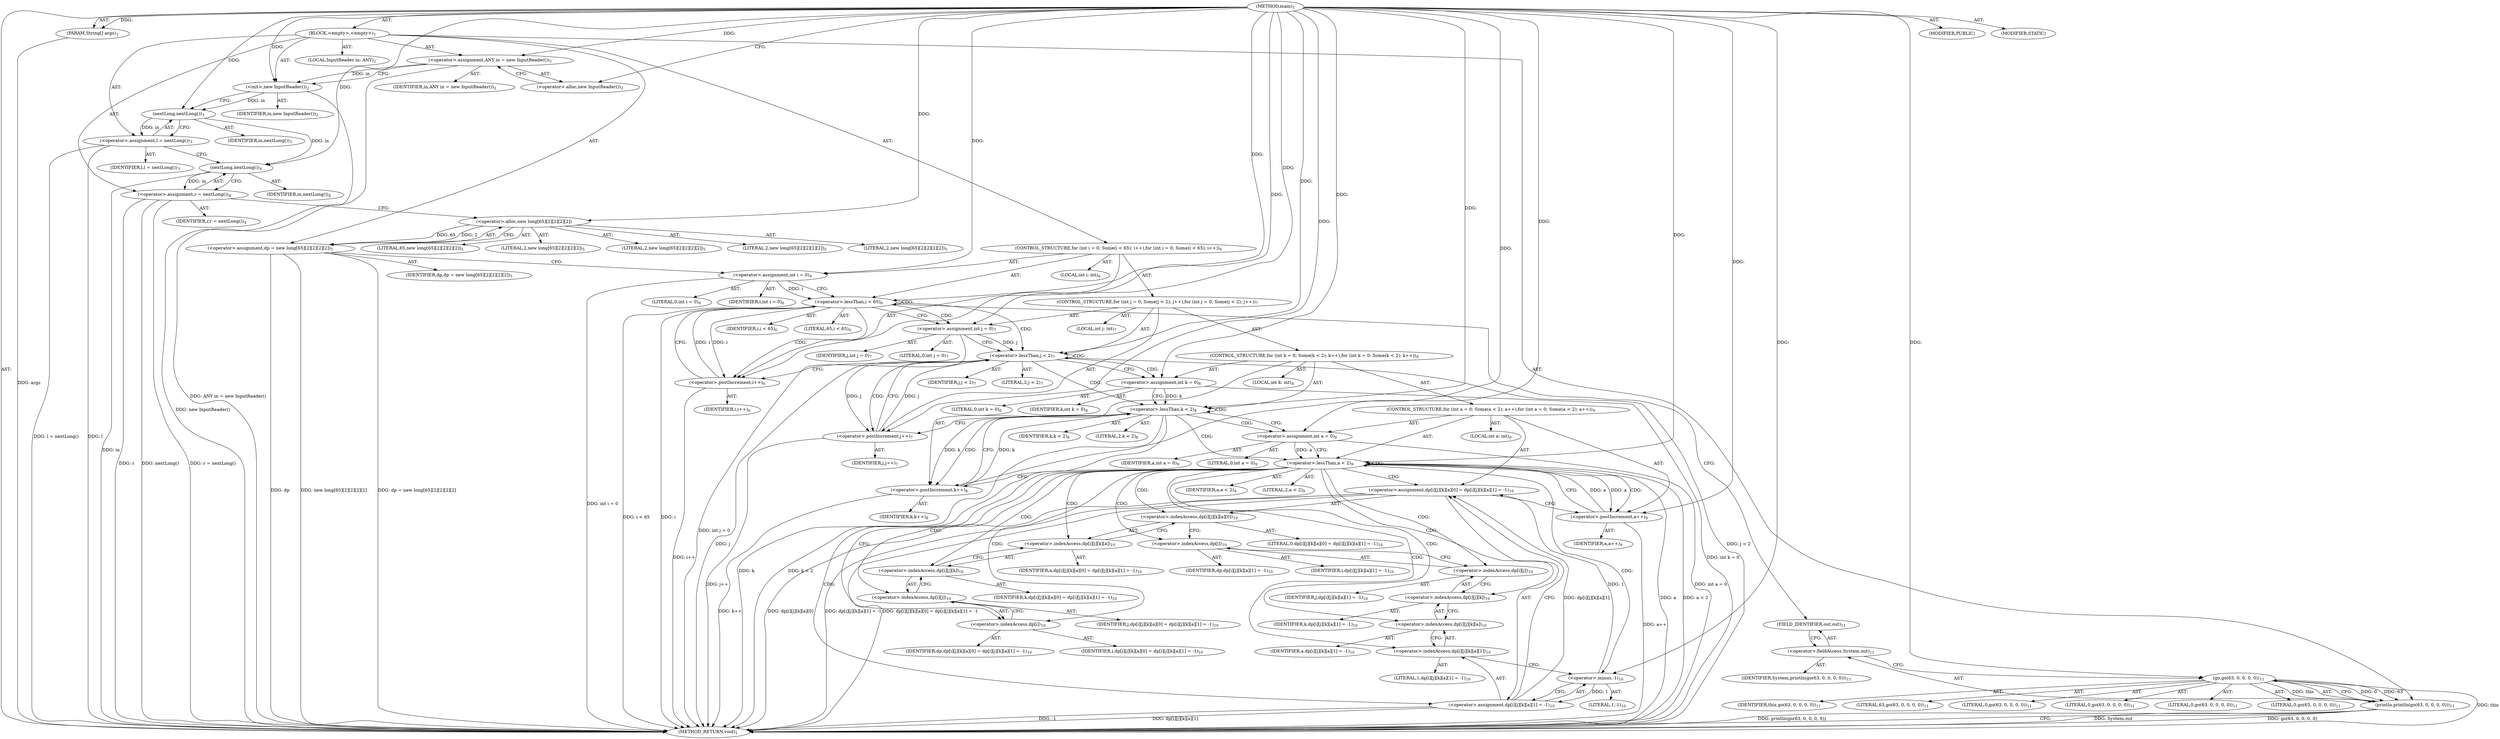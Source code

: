 digraph "main" {  
"19" [label = <(METHOD,main)<SUB>1</SUB>> ]
"20" [label = <(PARAM,String[] args)<SUB>1</SUB>> ]
"21" [label = <(BLOCK,&lt;empty&gt;,&lt;empty&gt;)<SUB>1</SUB>> ]
"4" [label = <(LOCAL,InputReader in: ANY)<SUB>2</SUB>> ]
"22" [label = <(&lt;operator&gt;.assignment,ANY in = new InputReader())<SUB>2</SUB>> ]
"23" [label = <(IDENTIFIER,in,ANY in = new InputReader())<SUB>2</SUB>> ]
"24" [label = <(&lt;operator&gt;.alloc,new InputReader())<SUB>2</SUB>> ]
"25" [label = <(&lt;init&gt;,new InputReader())<SUB>2</SUB>> ]
"3" [label = <(IDENTIFIER,in,new InputReader())<SUB>2</SUB>> ]
"26" [label = <(&lt;operator&gt;.assignment,l = nextLong())<SUB>3</SUB>> ]
"27" [label = <(IDENTIFIER,l,l = nextLong())<SUB>3</SUB>> ]
"28" [label = <(nextLong,nextLong())<SUB>3</SUB>> ]
"29" [label = <(IDENTIFIER,in,nextLong())<SUB>3</SUB>> ]
"30" [label = <(&lt;operator&gt;.assignment,r = nextLong())<SUB>4</SUB>> ]
"31" [label = <(IDENTIFIER,r,r = nextLong())<SUB>4</SUB>> ]
"32" [label = <(nextLong,nextLong())<SUB>4</SUB>> ]
"33" [label = <(IDENTIFIER,in,nextLong())<SUB>4</SUB>> ]
"34" [label = <(&lt;operator&gt;.assignment,dp = new long[65][2][2][2][2])<SUB>5</SUB>> ]
"35" [label = <(IDENTIFIER,dp,dp = new long[65][2][2][2][2])<SUB>5</SUB>> ]
"36" [label = <(&lt;operator&gt;.alloc,new long[65][2][2][2][2])> ]
"37" [label = <(LITERAL,65,new long[65][2][2][2][2])<SUB>5</SUB>> ]
"38" [label = <(LITERAL,2,new long[65][2][2][2][2])<SUB>5</SUB>> ]
"39" [label = <(LITERAL,2,new long[65][2][2][2][2])<SUB>5</SUB>> ]
"40" [label = <(LITERAL,2,new long[65][2][2][2][2])<SUB>5</SUB>> ]
"41" [label = <(LITERAL,2,new long[65][2][2][2][2])<SUB>5</SUB>> ]
"42" [label = <(CONTROL_STRUCTURE,for (int i = 0; Some(i &lt; 65); i++),for (int i = 0; Some(i &lt; 65); i++))<SUB>6</SUB>> ]
"43" [label = <(LOCAL,int i: int)<SUB>6</SUB>> ]
"44" [label = <(&lt;operator&gt;.assignment,int i = 0)<SUB>6</SUB>> ]
"45" [label = <(IDENTIFIER,i,int i = 0)<SUB>6</SUB>> ]
"46" [label = <(LITERAL,0,int i = 0)<SUB>6</SUB>> ]
"47" [label = <(&lt;operator&gt;.lessThan,i &lt; 65)<SUB>6</SUB>> ]
"48" [label = <(IDENTIFIER,i,i &lt; 65)<SUB>6</SUB>> ]
"49" [label = <(LITERAL,65,i &lt; 65)<SUB>6</SUB>> ]
"50" [label = <(&lt;operator&gt;.postIncrement,i++)<SUB>6</SUB>> ]
"51" [label = <(IDENTIFIER,i,i++)<SUB>6</SUB>> ]
"52" [label = <(CONTROL_STRUCTURE,for (int j = 0; Some(j &lt; 2); j++),for (int j = 0; Some(j &lt; 2); j++))<SUB>7</SUB>> ]
"53" [label = <(LOCAL,int j: int)<SUB>7</SUB>> ]
"54" [label = <(&lt;operator&gt;.assignment,int j = 0)<SUB>7</SUB>> ]
"55" [label = <(IDENTIFIER,j,int j = 0)<SUB>7</SUB>> ]
"56" [label = <(LITERAL,0,int j = 0)<SUB>7</SUB>> ]
"57" [label = <(&lt;operator&gt;.lessThan,j &lt; 2)<SUB>7</SUB>> ]
"58" [label = <(IDENTIFIER,j,j &lt; 2)<SUB>7</SUB>> ]
"59" [label = <(LITERAL,2,j &lt; 2)<SUB>7</SUB>> ]
"60" [label = <(&lt;operator&gt;.postIncrement,j++)<SUB>7</SUB>> ]
"61" [label = <(IDENTIFIER,j,j++)<SUB>7</SUB>> ]
"62" [label = <(CONTROL_STRUCTURE,for (int k = 0; Some(k &lt; 2); k++),for (int k = 0; Some(k &lt; 2); k++))<SUB>8</SUB>> ]
"63" [label = <(LOCAL,int k: int)<SUB>8</SUB>> ]
"64" [label = <(&lt;operator&gt;.assignment,int k = 0)<SUB>8</SUB>> ]
"65" [label = <(IDENTIFIER,k,int k = 0)<SUB>8</SUB>> ]
"66" [label = <(LITERAL,0,int k = 0)<SUB>8</SUB>> ]
"67" [label = <(&lt;operator&gt;.lessThan,k &lt; 2)<SUB>8</SUB>> ]
"68" [label = <(IDENTIFIER,k,k &lt; 2)<SUB>8</SUB>> ]
"69" [label = <(LITERAL,2,k &lt; 2)<SUB>8</SUB>> ]
"70" [label = <(&lt;operator&gt;.postIncrement,k++)<SUB>8</SUB>> ]
"71" [label = <(IDENTIFIER,k,k++)<SUB>8</SUB>> ]
"72" [label = <(CONTROL_STRUCTURE,for (int a = 0; Some(a &lt; 2); a++),for (int a = 0; Some(a &lt; 2); a++))<SUB>9</SUB>> ]
"73" [label = <(LOCAL,int a: int)<SUB>9</SUB>> ]
"74" [label = <(&lt;operator&gt;.assignment,int a = 0)<SUB>9</SUB>> ]
"75" [label = <(IDENTIFIER,a,int a = 0)<SUB>9</SUB>> ]
"76" [label = <(LITERAL,0,int a = 0)<SUB>9</SUB>> ]
"77" [label = <(&lt;operator&gt;.lessThan,a &lt; 2)<SUB>9</SUB>> ]
"78" [label = <(IDENTIFIER,a,a &lt; 2)<SUB>9</SUB>> ]
"79" [label = <(LITERAL,2,a &lt; 2)<SUB>9</SUB>> ]
"80" [label = <(&lt;operator&gt;.postIncrement,a++)<SUB>9</SUB>> ]
"81" [label = <(IDENTIFIER,a,a++)<SUB>9</SUB>> ]
"82" [label = <(&lt;operator&gt;.assignment,dp[i][j][k][a][0] = dp[i][j][k][a][1] = -1)<SUB>10</SUB>> ]
"83" [label = <(&lt;operator&gt;.indexAccess,dp[i][j][k][a][0])<SUB>10</SUB>> ]
"84" [label = <(&lt;operator&gt;.indexAccess,dp[i][j][k][a])<SUB>10</SUB>> ]
"85" [label = <(&lt;operator&gt;.indexAccess,dp[i][j][k])<SUB>10</SUB>> ]
"86" [label = <(&lt;operator&gt;.indexAccess,dp[i][j])<SUB>10</SUB>> ]
"87" [label = <(&lt;operator&gt;.indexAccess,dp[i])<SUB>10</SUB>> ]
"88" [label = <(IDENTIFIER,dp,dp[i][j][k][a][0] = dp[i][j][k][a][1] = -1)<SUB>10</SUB>> ]
"89" [label = <(IDENTIFIER,i,dp[i][j][k][a][0] = dp[i][j][k][a][1] = -1)<SUB>10</SUB>> ]
"90" [label = <(IDENTIFIER,j,dp[i][j][k][a][0] = dp[i][j][k][a][1] = -1)<SUB>10</SUB>> ]
"91" [label = <(IDENTIFIER,k,dp[i][j][k][a][0] = dp[i][j][k][a][1] = -1)<SUB>10</SUB>> ]
"92" [label = <(IDENTIFIER,a,dp[i][j][k][a][0] = dp[i][j][k][a][1] = -1)<SUB>10</SUB>> ]
"93" [label = <(LITERAL,0,dp[i][j][k][a][0] = dp[i][j][k][a][1] = -1)<SUB>10</SUB>> ]
"94" [label = <(&lt;operator&gt;.assignment,dp[i][j][k][a][1] = -1)<SUB>10</SUB>> ]
"95" [label = <(&lt;operator&gt;.indexAccess,dp[i][j][k][a][1])<SUB>10</SUB>> ]
"96" [label = <(&lt;operator&gt;.indexAccess,dp[i][j][k][a])<SUB>10</SUB>> ]
"97" [label = <(&lt;operator&gt;.indexAccess,dp[i][j][k])<SUB>10</SUB>> ]
"98" [label = <(&lt;operator&gt;.indexAccess,dp[i][j])<SUB>10</SUB>> ]
"99" [label = <(&lt;operator&gt;.indexAccess,dp[i])<SUB>10</SUB>> ]
"100" [label = <(IDENTIFIER,dp,dp[i][j][k][a][1] = -1)<SUB>10</SUB>> ]
"101" [label = <(IDENTIFIER,i,dp[i][j][k][a][1] = -1)<SUB>10</SUB>> ]
"102" [label = <(IDENTIFIER,j,dp[i][j][k][a][1] = -1)<SUB>10</SUB>> ]
"103" [label = <(IDENTIFIER,k,dp[i][j][k][a][1] = -1)<SUB>10</SUB>> ]
"104" [label = <(IDENTIFIER,a,dp[i][j][k][a][1] = -1)<SUB>10</SUB>> ]
"105" [label = <(LITERAL,1,dp[i][j][k][a][1] = -1)<SUB>10</SUB>> ]
"106" [label = <(&lt;operator&gt;.minus,-1)<SUB>10</SUB>> ]
"107" [label = <(LITERAL,1,-1)<SUB>10</SUB>> ]
"108" [label = <(println,println(go(63, 0, 0, 0, 0)))<SUB>11</SUB>> ]
"109" [label = <(&lt;operator&gt;.fieldAccess,System.out)<SUB>11</SUB>> ]
"110" [label = <(IDENTIFIER,System,println(go(63, 0, 0, 0, 0)))<SUB>11</SUB>> ]
"111" [label = <(FIELD_IDENTIFIER,out,out)<SUB>11</SUB>> ]
"112" [label = <(go,go(63, 0, 0, 0, 0))<SUB>11</SUB>> ]
"113" [label = <(IDENTIFIER,this,go(63, 0, 0, 0, 0))<SUB>11</SUB>> ]
"114" [label = <(LITERAL,63,go(63, 0, 0, 0, 0))<SUB>11</SUB>> ]
"115" [label = <(LITERAL,0,go(63, 0, 0, 0, 0))<SUB>11</SUB>> ]
"116" [label = <(LITERAL,0,go(63, 0, 0, 0, 0))<SUB>11</SUB>> ]
"117" [label = <(LITERAL,0,go(63, 0, 0, 0, 0))<SUB>11</SUB>> ]
"118" [label = <(LITERAL,0,go(63, 0, 0, 0, 0))<SUB>11</SUB>> ]
"119" [label = <(MODIFIER,PUBLIC)> ]
"120" [label = <(MODIFIER,STATIC)> ]
"121" [label = <(METHOD_RETURN,void)<SUB>1</SUB>> ]
  "19" -> "20"  [ label = "AST: "] 
  "19" -> "21"  [ label = "AST: "] 
  "19" -> "119"  [ label = "AST: "] 
  "19" -> "120"  [ label = "AST: "] 
  "19" -> "121"  [ label = "AST: "] 
  "21" -> "4"  [ label = "AST: "] 
  "21" -> "22"  [ label = "AST: "] 
  "21" -> "25"  [ label = "AST: "] 
  "21" -> "26"  [ label = "AST: "] 
  "21" -> "30"  [ label = "AST: "] 
  "21" -> "34"  [ label = "AST: "] 
  "21" -> "42"  [ label = "AST: "] 
  "21" -> "108"  [ label = "AST: "] 
  "22" -> "23"  [ label = "AST: "] 
  "22" -> "24"  [ label = "AST: "] 
  "25" -> "3"  [ label = "AST: "] 
  "26" -> "27"  [ label = "AST: "] 
  "26" -> "28"  [ label = "AST: "] 
  "28" -> "29"  [ label = "AST: "] 
  "30" -> "31"  [ label = "AST: "] 
  "30" -> "32"  [ label = "AST: "] 
  "32" -> "33"  [ label = "AST: "] 
  "34" -> "35"  [ label = "AST: "] 
  "34" -> "36"  [ label = "AST: "] 
  "36" -> "37"  [ label = "AST: "] 
  "36" -> "38"  [ label = "AST: "] 
  "36" -> "39"  [ label = "AST: "] 
  "36" -> "40"  [ label = "AST: "] 
  "36" -> "41"  [ label = "AST: "] 
  "42" -> "43"  [ label = "AST: "] 
  "42" -> "44"  [ label = "AST: "] 
  "42" -> "47"  [ label = "AST: "] 
  "42" -> "50"  [ label = "AST: "] 
  "42" -> "52"  [ label = "AST: "] 
  "44" -> "45"  [ label = "AST: "] 
  "44" -> "46"  [ label = "AST: "] 
  "47" -> "48"  [ label = "AST: "] 
  "47" -> "49"  [ label = "AST: "] 
  "50" -> "51"  [ label = "AST: "] 
  "52" -> "53"  [ label = "AST: "] 
  "52" -> "54"  [ label = "AST: "] 
  "52" -> "57"  [ label = "AST: "] 
  "52" -> "60"  [ label = "AST: "] 
  "52" -> "62"  [ label = "AST: "] 
  "54" -> "55"  [ label = "AST: "] 
  "54" -> "56"  [ label = "AST: "] 
  "57" -> "58"  [ label = "AST: "] 
  "57" -> "59"  [ label = "AST: "] 
  "60" -> "61"  [ label = "AST: "] 
  "62" -> "63"  [ label = "AST: "] 
  "62" -> "64"  [ label = "AST: "] 
  "62" -> "67"  [ label = "AST: "] 
  "62" -> "70"  [ label = "AST: "] 
  "62" -> "72"  [ label = "AST: "] 
  "64" -> "65"  [ label = "AST: "] 
  "64" -> "66"  [ label = "AST: "] 
  "67" -> "68"  [ label = "AST: "] 
  "67" -> "69"  [ label = "AST: "] 
  "70" -> "71"  [ label = "AST: "] 
  "72" -> "73"  [ label = "AST: "] 
  "72" -> "74"  [ label = "AST: "] 
  "72" -> "77"  [ label = "AST: "] 
  "72" -> "80"  [ label = "AST: "] 
  "72" -> "82"  [ label = "AST: "] 
  "74" -> "75"  [ label = "AST: "] 
  "74" -> "76"  [ label = "AST: "] 
  "77" -> "78"  [ label = "AST: "] 
  "77" -> "79"  [ label = "AST: "] 
  "80" -> "81"  [ label = "AST: "] 
  "82" -> "83"  [ label = "AST: "] 
  "82" -> "94"  [ label = "AST: "] 
  "83" -> "84"  [ label = "AST: "] 
  "83" -> "93"  [ label = "AST: "] 
  "84" -> "85"  [ label = "AST: "] 
  "84" -> "92"  [ label = "AST: "] 
  "85" -> "86"  [ label = "AST: "] 
  "85" -> "91"  [ label = "AST: "] 
  "86" -> "87"  [ label = "AST: "] 
  "86" -> "90"  [ label = "AST: "] 
  "87" -> "88"  [ label = "AST: "] 
  "87" -> "89"  [ label = "AST: "] 
  "94" -> "95"  [ label = "AST: "] 
  "94" -> "106"  [ label = "AST: "] 
  "95" -> "96"  [ label = "AST: "] 
  "95" -> "105"  [ label = "AST: "] 
  "96" -> "97"  [ label = "AST: "] 
  "96" -> "104"  [ label = "AST: "] 
  "97" -> "98"  [ label = "AST: "] 
  "97" -> "103"  [ label = "AST: "] 
  "98" -> "99"  [ label = "AST: "] 
  "98" -> "102"  [ label = "AST: "] 
  "99" -> "100"  [ label = "AST: "] 
  "99" -> "101"  [ label = "AST: "] 
  "106" -> "107"  [ label = "AST: "] 
  "108" -> "109"  [ label = "AST: "] 
  "108" -> "112"  [ label = "AST: "] 
  "109" -> "110"  [ label = "AST: "] 
  "109" -> "111"  [ label = "AST: "] 
  "112" -> "113"  [ label = "AST: "] 
  "112" -> "114"  [ label = "AST: "] 
  "112" -> "115"  [ label = "AST: "] 
  "112" -> "116"  [ label = "AST: "] 
  "112" -> "117"  [ label = "AST: "] 
  "112" -> "118"  [ label = "AST: "] 
  "22" -> "25"  [ label = "CFG: "] 
  "25" -> "28"  [ label = "CFG: "] 
  "26" -> "32"  [ label = "CFG: "] 
  "30" -> "36"  [ label = "CFG: "] 
  "34" -> "44"  [ label = "CFG: "] 
  "108" -> "121"  [ label = "CFG: "] 
  "24" -> "22"  [ label = "CFG: "] 
  "28" -> "26"  [ label = "CFG: "] 
  "32" -> "30"  [ label = "CFG: "] 
  "36" -> "34"  [ label = "CFG: "] 
  "44" -> "47"  [ label = "CFG: "] 
  "47" -> "54"  [ label = "CFG: "] 
  "47" -> "111"  [ label = "CFG: "] 
  "50" -> "47"  [ label = "CFG: "] 
  "109" -> "112"  [ label = "CFG: "] 
  "112" -> "108"  [ label = "CFG: "] 
  "54" -> "57"  [ label = "CFG: "] 
  "57" -> "64"  [ label = "CFG: "] 
  "57" -> "50"  [ label = "CFG: "] 
  "60" -> "57"  [ label = "CFG: "] 
  "111" -> "109"  [ label = "CFG: "] 
  "64" -> "67"  [ label = "CFG: "] 
  "67" -> "74"  [ label = "CFG: "] 
  "67" -> "60"  [ label = "CFG: "] 
  "70" -> "67"  [ label = "CFG: "] 
  "74" -> "77"  [ label = "CFG: "] 
  "77" -> "87"  [ label = "CFG: "] 
  "77" -> "70"  [ label = "CFG: "] 
  "80" -> "77"  [ label = "CFG: "] 
  "82" -> "80"  [ label = "CFG: "] 
  "83" -> "99"  [ label = "CFG: "] 
  "94" -> "82"  [ label = "CFG: "] 
  "84" -> "83"  [ label = "CFG: "] 
  "95" -> "106"  [ label = "CFG: "] 
  "106" -> "94"  [ label = "CFG: "] 
  "85" -> "84"  [ label = "CFG: "] 
  "96" -> "95"  [ label = "CFG: "] 
  "86" -> "85"  [ label = "CFG: "] 
  "97" -> "96"  [ label = "CFG: "] 
  "87" -> "86"  [ label = "CFG: "] 
  "98" -> "97"  [ label = "CFG: "] 
  "99" -> "98"  [ label = "CFG: "] 
  "19" -> "24"  [ label = "CFG: "] 
  "20" -> "121"  [ label = "DDG: args"] 
  "22" -> "121"  [ label = "DDG: ANY in = new InputReader()"] 
  "25" -> "121"  [ label = "DDG: new InputReader()"] 
  "26" -> "121"  [ label = "DDG: l = nextLong()"] 
  "32" -> "121"  [ label = "DDG: in"] 
  "30" -> "121"  [ label = "DDG: nextLong()"] 
  "30" -> "121"  [ label = "DDG: r = nextLong()"] 
  "34" -> "121"  [ label = "DDG: dp"] 
  "34" -> "121"  [ label = "DDG: new long[65][2][2][2][2]"] 
  "34" -> "121"  [ label = "DDG: dp = new long[65][2][2][2][2]"] 
  "44" -> "121"  [ label = "DDG: int i = 0"] 
  "47" -> "121"  [ label = "DDG: i"] 
  "47" -> "121"  [ label = "DDG: i &lt; 65"] 
  "108" -> "121"  [ label = "DDG: System.out"] 
  "108" -> "121"  [ label = "DDG: go(63, 0, 0, 0, 0)"] 
  "108" -> "121"  [ label = "DDG: println(go(63, 0, 0, 0, 0))"] 
  "54" -> "121"  [ label = "DDG: int j = 0"] 
  "57" -> "121"  [ label = "DDG: j"] 
  "57" -> "121"  [ label = "DDG: j &lt; 2"] 
  "50" -> "121"  [ label = "DDG: i++"] 
  "64" -> "121"  [ label = "DDG: int k = 0"] 
  "67" -> "121"  [ label = "DDG: k"] 
  "67" -> "121"  [ label = "DDG: k &lt; 2"] 
  "60" -> "121"  [ label = "DDG: j++"] 
  "74" -> "121"  [ label = "DDG: int a = 0"] 
  "77" -> "121"  [ label = "DDG: a"] 
  "77" -> "121"  [ label = "DDG: a &lt; 2"] 
  "70" -> "121"  [ label = "DDG: k++"] 
  "82" -> "121"  [ label = "DDG: dp[i][j][k][a][0]"] 
  "94" -> "121"  [ label = "DDG: dp[i][j][k][a][1]"] 
  "94" -> "121"  [ label = "DDG: -1"] 
  "82" -> "121"  [ label = "DDG: dp[i][j][k][a][1] = -1"] 
  "82" -> "121"  [ label = "DDG: dp[i][j][k][a][0] = dp[i][j][k][a][1] = -1"] 
  "80" -> "121"  [ label = "DDG: a++"] 
  "112" -> "121"  [ label = "DDG: this"] 
  "30" -> "121"  [ label = "DDG: r"] 
  "26" -> "121"  [ label = "DDG: l"] 
  "19" -> "20"  [ label = "DDG: "] 
  "19" -> "22"  [ label = "DDG: "] 
  "28" -> "26"  [ label = "DDG: in"] 
  "32" -> "30"  [ label = "DDG: in"] 
  "36" -> "34"  [ label = "DDG: 65"] 
  "36" -> "34"  [ label = "DDG: 2"] 
  "22" -> "25"  [ label = "DDG: in"] 
  "19" -> "25"  [ label = "DDG: "] 
  "19" -> "44"  [ label = "DDG: "] 
  "112" -> "108"  [ label = "DDG: 0"] 
  "112" -> "108"  [ label = "DDG: this"] 
  "112" -> "108"  [ label = "DDG: 63"] 
  "25" -> "28"  [ label = "DDG: in"] 
  "19" -> "28"  [ label = "DDG: "] 
  "28" -> "32"  [ label = "DDG: in"] 
  "19" -> "32"  [ label = "DDG: "] 
  "19" -> "36"  [ label = "DDG: "] 
  "44" -> "47"  [ label = "DDG: i"] 
  "50" -> "47"  [ label = "DDG: i"] 
  "19" -> "47"  [ label = "DDG: "] 
  "47" -> "50"  [ label = "DDG: i"] 
  "19" -> "50"  [ label = "DDG: "] 
  "19" -> "54"  [ label = "DDG: "] 
  "19" -> "112"  [ label = "DDG: "] 
  "54" -> "57"  [ label = "DDG: j"] 
  "60" -> "57"  [ label = "DDG: j"] 
  "19" -> "57"  [ label = "DDG: "] 
  "57" -> "60"  [ label = "DDG: j"] 
  "19" -> "60"  [ label = "DDG: "] 
  "19" -> "64"  [ label = "DDG: "] 
  "64" -> "67"  [ label = "DDG: k"] 
  "70" -> "67"  [ label = "DDG: k"] 
  "19" -> "67"  [ label = "DDG: "] 
  "67" -> "70"  [ label = "DDG: k"] 
  "19" -> "70"  [ label = "DDG: "] 
  "19" -> "74"  [ label = "DDG: "] 
  "94" -> "82"  [ label = "DDG: dp[i][j][k][a][1]"] 
  "106" -> "82"  [ label = "DDG: 1"] 
  "74" -> "77"  [ label = "DDG: a"] 
  "80" -> "77"  [ label = "DDG: a"] 
  "19" -> "77"  [ label = "DDG: "] 
  "77" -> "80"  [ label = "DDG: a"] 
  "19" -> "80"  [ label = "DDG: "] 
  "106" -> "94"  [ label = "DDG: 1"] 
  "19" -> "106"  [ label = "DDG: "] 
  "47" -> "47"  [ label = "CDG: "] 
  "47" -> "57"  [ label = "CDG: "] 
  "47" -> "50"  [ label = "CDG: "] 
  "47" -> "54"  [ label = "CDG: "] 
  "57" -> "60"  [ label = "CDG: "] 
  "57" -> "64"  [ label = "CDG: "] 
  "57" -> "57"  [ label = "CDG: "] 
  "57" -> "67"  [ label = "CDG: "] 
  "67" -> "77"  [ label = "CDG: "] 
  "67" -> "67"  [ label = "CDG: "] 
  "67" -> "74"  [ label = "CDG: "] 
  "67" -> "70"  [ label = "CDG: "] 
  "77" -> "94"  [ label = "CDG: "] 
  "77" -> "96"  [ label = "CDG: "] 
  "77" -> "77"  [ label = "CDG: "] 
  "77" -> "98"  [ label = "CDG: "] 
  "77" -> "99"  [ label = "CDG: "] 
  "77" -> "84"  [ label = "CDG: "] 
  "77" -> "85"  [ label = "CDG: "] 
  "77" -> "95"  [ label = "CDG: "] 
  "77" -> "106"  [ label = "CDG: "] 
  "77" -> "87"  [ label = "CDG: "] 
  "77" -> "97"  [ label = "CDG: "] 
  "77" -> "82"  [ label = "CDG: "] 
  "77" -> "80"  [ label = "CDG: "] 
  "77" -> "83"  [ label = "CDG: "] 
  "77" -> "86"  [ label = "CDG: "] 
}

